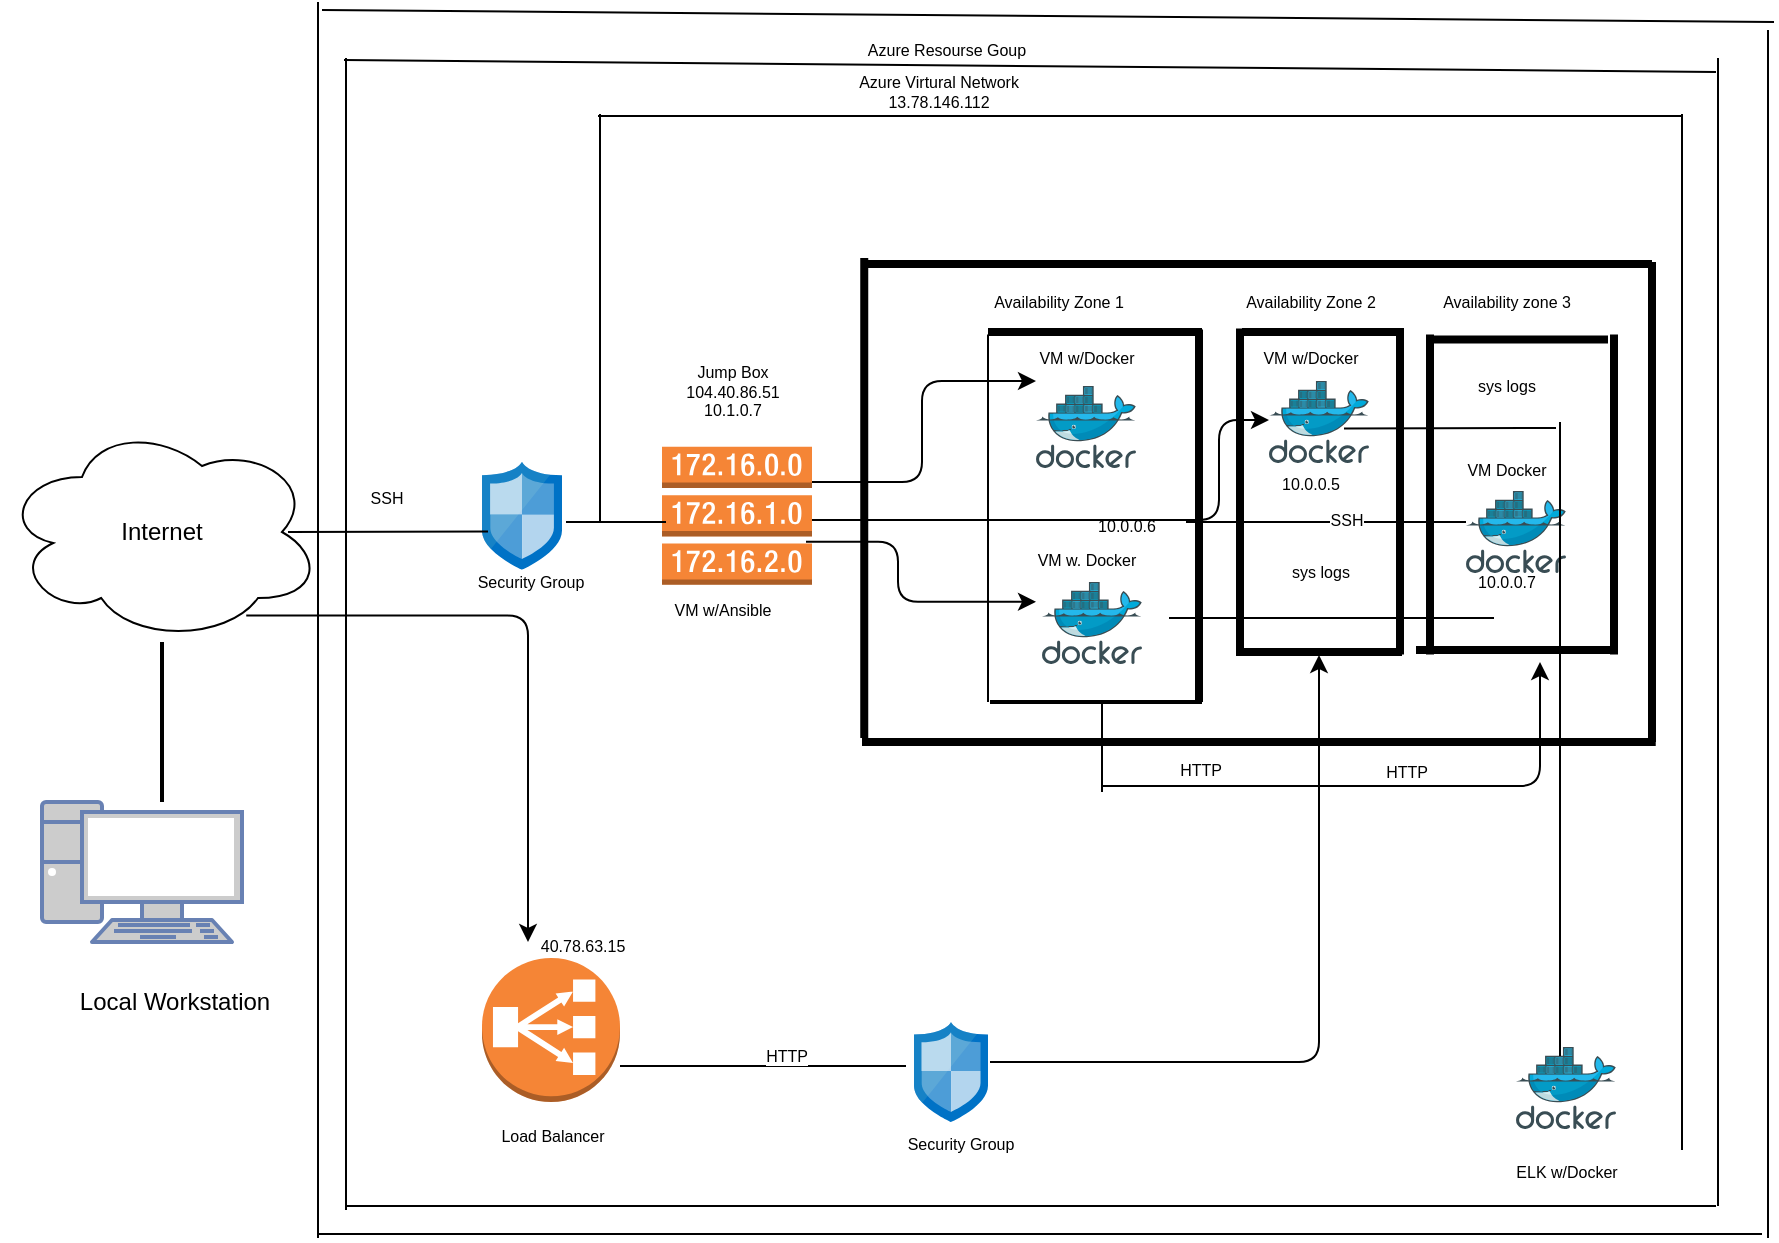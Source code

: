 <mxfile version="14.3.0" type="device"><diagram id="pgSCd7KB6wVw0I1o4CeG" name="Page-1"><mxGraphModel dx="1209" dy="675" grid="1" gridSize="14" guides="1" tooltips="1" connect="1" arrows="0" fold="1" page="1" pageScale="1" pageWidth="850" pageHeight="1100" math="0" shadow="0"><root><mxCell id="0"/><mxCell id="1" parent="0"/><mxCell id="0DG69HKm_x1NUi1ul__R-1" value="Internet" style="ellipse;shape=cloud;whiteSpace=wrap;html=1;" parent="1" vertex="1"><mxGeometry x="10" y="630" width="160" height="110" as="geometry"/></mxCell><mxCell id="0DG69HKm_x1NUi1ul__R-4" value="" style="fontColor=#0066CC;verticalAlign=top;verticalLabelPosition=bottom;labelPosition=center;align=center;html=1;outlineConnect=0;fillColor=#CCCCCC;strokeColor=#6881B3;gradientColor=none;gradientDirection=north;strokeWidth=2;shape=mxgraph.networks.pc;" parent="1" vertex="1"><mxGeometry x="30" y="820" width="100" height="70" as="geometry"/></mxCell><mxCell id="0DG69HKm_x1NUi1ul__R-7" value="" style="line;strokeWidth=2;direction=south;html=1;" parent="1" vertex="1"><mxGeometry x="85" y="740" width="10" height="80" as="geometry"/></mxCell><mxCell id="WFqKJ9DIv_ETRW2JvSTt-1" value="" style="outlineConnect=0;dashed=0;verticalLabelPosition=bottom;verticalAlign=top;align=center;html=1;shape=mxgraph.aws3.classic_load_balancer;fillColor=#F58536;gradientColor=none;" parent="1" vertex="1"><mxGeometry x="250" y="898" width="69" height="72" as="geometry"/></mxCell><mxCell id="WFqKJ9DIv_ETRW2JvSTt-3" value="Local Workstation" style="text;html=1;align=center;verticalAlign=middle;resizable=0;points=[];autosize=1;fontColor=#000000;" parent="1" vertex="1"><mxGeometry x="41" y="910" width="110" height="20" as="geometry"/></mxCell><mxCell id="WFqKJ9DIv_ETRW2JvSTt-5" value="" style="aspect=fixed;html=1;points=[];align=center;image;fontSize=12;image=img/lib/mscae/Docker.svg;" parent="1" vertex="1"><mxGeometry x="742" y="664.5" width="50" height="41" as="geometry"/></mxCell><mxCell id="WFqKJ9DIv_ETRW2JvSTt-6" value="" style="aspect=fixed;html=1;points=[];align=center;image;fontSize=12;image=img/lib/mscae/Docker.svg;rounded=0;" parent="1" vertex="1"><mxGeometry x="643.5" y="609.5" width="50" height="41" as="geometry"/></mxCell><mxCell id="WFqKJ9DIv_ETRW2JvSTt-7" value="" style="aspect=fixed;html=1;points=[];align=center;image;fontSize=12;image=img/lib/mscae/Docker.svg;rounded=0;" parent="1" vertex="1"><mxGeometry x="527" y="612" width="50" height="41" as="geometry"/></mxCell><mxCell id="WFqKJ9DIv_ETRW2JvSTt-8" value="" style="aspect=fixed;html=1;points=[];align=center;image;fontSize=12;image=img/lib/mscae/Docker.svg;rounded=0;" parent="1" vertex="1"><mxGeometry x="530" y="710" width="50" height="41" as="geometry"/></mxCell><mxCell id="WFqKJ9DIv_ETRW2JvSTt-9" value="" style="aspect=fixed;html=1;points=[];align=center;image;fontSize=12;image=img/lib/mscae/Docker.svg;rounded=0;" parent="1" vertex="1"><mxGeometry x="767" y="942.5" width="50" height="41" as="geometry"/></mxCell><mxCell id="WFqKJ9DIv_ETRW2JvSTt-10" value="" style="aspect=fixed;html=1;points=[];align=center;image;fontSize=12;image=img/lib/mscae/Network_Security_Groups_Classic.svg;rounded=0;" parent="1" vertex="1"><mxGeometry x="466" y="930" width="37" height="50" as="geometry"/></mxCell><mxCell id="WFqKJ9DIv_ETRW2JvSTt-11" value="" style="outlineConnect=0;dashed=0;verticalLabelPosition=bottom;verticalAlign=top;align=center;html=1;shape=mxgraph.aws3.route_table;fillColor=#F58536;gradientColor=none;rounded=0;" parent="1" vertex="1"><mxGeometry x="340" y="642.38" width="75" height="69" as="geometry"/></mxCell><mxCell id="WFqKJ9DIv_ETRW2JvSTt-25" value="" style="endArrow=none;html=1;fontColor=#000000;" parent="1" edge="1"><mxGeometry width="50" height="50" relative="1" as="geometry"><mxPoint x="292" y="680" as="sourcePoint"/><mxPoint x="342" y="680" as="targetPoint"/></mxGeometry></mxCell><mxCell id="WFqKJ9DIv_ETRW2JvSTt-34" value="" style="edgeStyle=elbowEdgeStyle;elbow=horizontal;endArrow=classic;html=1;fontColor=#000000;" parent="1" source="WFqKJ9DIv_ETRW2JvSTt-11" edge="1"><mxGeometry width="50" height="50" relative="1" as="geometry"><mxPoint x="467" y="659.5" as="sourcePoint"/><mxPoint x="527" y="609.5" as="targetPoint"/><Array as="points"><mxPoint x="470" y="660"/><mxPoint x="490" y="639.5"/></Array></mxGeometry></mxCell><mxCell id="WFqKJ9DIv_ETRW2JvSTt-40" value="" style="edgeStyle=elbowEdgeStyle;elbow=horizontal;endArrow=classic;html=1;fontColor=#000000;" parent="1" edge="1"><mxGeometry width="50" height="50" relative="1" as="geometry"><mxPoint x="412" y="689.9" as="sourcePoint"/><mxPoint x="527" y="719.9" as="targetPoint"/><Array as="points"><mxPoint x="458" y="658"/><mxPoint x="487" y="689.9"/><mxPoint x="477" y="689.9"/><mxPoint x="527" y="689.9"/></Array></mxGeometry></mxCell><mxCell id="WFqKJ9DIv_ETRW2JvSTt-45" value="" style="edgeStyle=segmentEdgeStyle;endArrow=classic;html=1;fontColor=#000000;exitX=0.782;exitY=0.88;exitDx=0;exitDy=0;exitPerimeter=0;" parent="1" edge="1"><mxGeometry width="50" height="50" relative="1" as="geometry"><mxPoint x="132.12" y="726.8" as="sourcePoint"/><mxPoint x="273" y="890" as="targetPoint"/></mxGeometry></mxCell><mxCell id="WFqKJ9DIv_ETRW2JvSTt-50" value="" style="line;strokeWidth=4;html=1;perimeter=backbonePerimeter;points=[];outlineConnect=0;rounded=0;fontSize=8;" parent="1" vertex="1"><mxGeometry x="510" y="580" width="100" height="10" as="geometry"/></mxCell><mxCell id="WFqKJ9DIv_ETRW2JvSTt-55" value="" style="line;strokeWidth=4;html=1;perimeter=backbonePerimeter;points=[];outlineConnect=0;rounded=0;fontSize=8;" parent="1" vertex="1"><mxGeometry x="503" y="580" width="103" height="10" as="geometry"/></mxCell><mxCell id="WFqKJ9DIv_ETRW2JvSTt-56" value="" style="line;strokeWidth=4;html=1;perimeter=backbonePerimeter;points=[];outlineConnect=0;rounded=0;fontSize=8;" parent="1" vertex="1"><mxGeometry x="560" y="583.75" width="40" height="2.5" as="geometry"/></mxCell><mxCell id="WFqKJ9DIv_ETRW2JvSTt-57" value="" style="line;strokeWidth=4;direction=south;html=1;perimeter=backbonePerimeter;points=[];outlineConnect=0;rounded=0;fontSize=8;" parent="1" vertex="1"><mxGeometry x="603.5" y="583.75" width="10" height="186.25" as="geometry"/></mxCell><mxCell id="WFqKJ9DIv_ETRW2JvSTt-64" value="" style="line;strokeWidth=4;direction=south;html=1;perimeter=backbonePerimeter;points=[];outlineConnect=0;rounded=0;fontSize=8;" parent="1" vertex="1"><mxGeometry x="624" y="583.25" width="10" height="160" as="geometry"/></mxCell><mxCell id="WFqKJ9DIv_ETRW2JvSTt-65" value="" style="line;strokeWidth=4;html=1;perimeter=backbonePerimeter;points=[];outlineConnect=0;rounded=0;fontSize=8;" parent="1" vertex="1"><mxGeometry x="627" y="740" width="83" height="10" as="geometry"/></mxCell><mxCell id="WFqKJ9DIv_ETRW2JvSTt-67" value="" style="line;strokeWidth=4;direction=south;html=1;perimeter=backbonePerimeter;points=[];outlineConnect=0;rounded=0;fontSize=8;" parent="1" vertex="1"><mxGeometry x="704" y="586.25" width="10" height="160" as="geometry"/></mxCell><mxCell id="WFqKJ9DIv_ETRW2JvSTt-72" value="" style="line;strokeWidth=4;html=1;perimeter=backbonePerimeter;points=[];outlineConnect=0;rounded=0;fontSize=8;" parent="1" vertex="1"><mxGeometry x="630" y="580" width="81" height="10" as="geometry"/></mxCell><mxCell id="WFqKJ9DIv_ETRW2JvSTt-73" value="" style="line;strokeWidth=4;html=1;perimeter=backbonePerimeter;points=[];outlineConnect=0;rounded=0;fontSize=8;" parent="1" vertex="1"><mxGeometry x="717" y="739" width="100" height="10" as="geometry"/></mxCell><mxCell id="WFqKJ9DIv_ETRW2JvSTt-74" value="" style="line;strokeWidth=4;direction=south;html=1;perimeter=backbonePerimeter;points=[];outlineConnect=0;rounded=0;fontSize=8;" parent="1" vertex="1"><mxGeometry x="719" y="586.25" width="10" height="160" as="geometry"/></mxCell><mxCell id="WFqKJ9DIv_ETRW2JvSTt-75" value="" style="line;strokeWidth=4;html=1;perimeter=backbonePerimeter;points=[];outlineConnect=0;rounded=0;fontSize=8;" parent="1" vertex="1"><mxGeometry x="722" y="583.75" width="91" height="10" as="geometry"/></mxCell><mxCell id="WFqKJ9DIv_ETRW2JvSTt-76" value="" style="line;strokeWidth=4;direction=south;html=1;perimeter=backbonePerimeter;points=[];outlineConnect=0;rounded=0;fontSize=8;" parent="1" vertex="1"><mxGeometry x="811" y="586.25" width="10" height="160" as="geometry"/></mxCell><mxCell id="WFqKJ9DIv_ETRW2JvSTt-80" value="" style="line;strokeWidth=4;html=1;perimeter=backbonePerimeter;points=[];outlineConnect=0;rounded=0;fontSize=8;" parent="1" vertex="1"><mxGeometry x="440" y="780" width="396.87" height="20" as="geometry"/></mxCell><mxCell id="WFqKJ9DIv_ETRW2JvSTt-81" value="" style="line;strokeWidth=4;direction=south;html=1;perimeter=backbonePerimeter;points=[];outlineConnect=0;rounded=0;fontSize=8;" parent="1" vertex="1"><mxGeometry x="830" y="550" width="10" height="240" as="geometry"/></mxCell><mxCell id="WFqKJ9DIv_ETRW2JvSTt-83" value="" style="line;strokeWidth=4;html=1;perimeter=backbonePerimeter;points=[];outlineConnect=0;rounded=0;fontSize=8;" parent="1" vertex="1"><mxGeometry x="440" y="546" width="395" height="10" as="geometry"/></mxCell><mxCell id="WFqKJ9DIv_ETRW2JvSTt-2" value="" style="aspect=fixed;html=1;points=[];align=center;image;fontSize=12;image=img/lib/mscae/Network_Security_Groups_Classic.svg;" parent="1" vertex="1"><mxGeometry x="250" y="649.85" width="40" height="54.05" as="geometry"/></mxCell><mxCell id="WFqKJ9DIv_ETRW2JvSTt-86" value="" style="endArrow=none;html=1;fontSize=8;fontColor=#000000;" parent="1" edge="1"><mxGeometry width="50" height="50" relative="1" as="geometry"><mxPoint x="153" y="685" as="sourcePoint"/><mxPoint x="253" y="684.729" as="targetPoint"/></mxGeometry></mxCell><mxCell id="WFqKJ9DIv_ETRW2JvSTt-47" value="" style="line;strokeWidth=4;direction=south;html=1;perimeter=backbonePerimeter;points=[];outlineConnect=0;rounded=0;fontSize=8;" parent="1" vertex="1"><mxGeometry x="433" y="548" width="16.25" height="240" as="geometry"/></mxCell><mxCell id="WFqKJ9DIv_ETRW2JvSTt-103" value="" style="endArrow=none;html=1;fontSize=8;fontColor=#000000;" parent="1" edge="1"><mxGeometry width="50" height="50" relative="1" as="geometry"><mxPoint x="309" y="680" as="sourcePoint"/><mxPoint x="309" y="476" as="targetPoint"/></mxGeometry></mxCell><mxCell id="WFqKJ9DIv_ETRW2JvSTt-104" value="" style="endArrow=none;html=1;fontSize=8;fontColor=#000000;" parent="1" edge="1"><mxGeometry width="50" height="50" relative="1" as="geometry"><mxPoint x="503" y="770" as="sourcePoint"/><mxPoint x="503" y="586.25" as="targetPoint"/></mxGeometry></mxCell><mxCell id="WFqKJ9DIv_ETRW2JvSTt-108" value="" style="shape=link;html=1;fontSize=8;fontColor=#000000;align=center;width=-1;" parent="1" edge="1"><mxGeometry width="100" relative="1" as="geometry"><mxPoint x="504" y="770" as="sourcePoint"/><mxPoint x="610" y="770" as="targetPoint"/></mxGeometry></mxCell><mxCell id="WFqKJ9DIv_ETRW2JvSTt-277" value="" style="endArrow=none;html=1;fontSize=8;fontColor=#000000;align=center;" parent="1" edge="1"><mxGeometry width="50" height="50" relative="1" as="geometry"><mxPoint x="523" y="477" as="sourcePoint"/><mxPoint x="850" y="477" as="targetPoint"/></mxGeometry></mxCell><mxCell id="WFqKJ9DIv_ETRW2JvSTt-278" value="" style="endArrow=none;html=1;fontSize=8;fontColor=#000000;align=center;" parent="1" edge="1"><mxGeometry width="50" height="50" relative="1" as="geometry"><mxPoint x="850" y="994" as="sourcePoint"/><mxPoint x="850" y="476" as="targetPoint"/></mxGeometry></mxCell><mxCell id="WFqKJ9DIv_ETRW2JvSTt-279" value="" style="endArrow=none;html=1;fontSize=8;fontColor=#000000;align=center;exitX=1;exitY=0.75;exitDx=0;exitDy=0;exitPerimeter=0;" parent="1" source="WFqKJ9DIv_ETRW2JvSTt-1" edge="1"><mxGeometry width="50" height="50" relative="1" as="geometry"><mxPoint x="319" y="940" as="sourcePoint"/><mxPoint x="462" y="952" as="targetPoint"/></mxGeometry></mxCell><mxCell id="WFqKJ9DIv_ETRW2JvSTt-329" value="HTTP" style="edgeLabel;html=1;align=center;verticalAlign=middle;resizable=0;points=[];fontSize=8;" parent="WFqKJ9DIv_ETRW2JvSTt-279" vertex="1" connectable="0"><mxGeometry x="0.153" y="5" relative="1" as="geometry"><mxPoint as="offset"/></mxGeometry></mxCell><mxCell id="WFqKJ9DIv_ETRW2JvSTt-280" value="" style="edgeStyle=segmentEdgeStyle;endArrow=classic;html=1;fontSize=8;fontColor=#000000;align=center;" parent="1" target="WFqKJ9DIv_ETRW2JvSTt-65" edge="1"><mxGeometry width="50" height="50" relative="1" as="geometry"><mxPoint x="504" y="950" as="sourcePoint"/><mxPoint x="684" y="760.47" as="targetPoint"/></mxGeometry></mxCell><mxCell id="WFqKJ9DIv_ETRW2JvSTt-283" value="" style="edgeStyle=segmentEdgeStyle;endArrow=classic;html=1;fontSize=8;fontColor=#000000;align=center;" parent="1" edge="1"><mxGeometry width="50" height="50" relative="1" as="geometry"><mxPoint x="560" y="812" as="sourcePoint"/><mxPoint x="779" y="750" as="targetPoint"/></mxGeometry></mxCell><mxCell id="WFqKJ9DIv_ETRW2JvSTt-323" value="HTTP" style="edgeLabel;html=1;align=center;verticalAlign=middle;resizable=0;points=[];fontSize=8;" parent="WFqKJ9DIv_ETRW2JvSTt-283" vertex="1" connectable="0"><mxGeometry x="-0.651" y="8" relative="1" as="geometry"><mxPoint as="offset"/></mxGeometry></mxCell><mxCell id="WFqKJ9DIv_ETRW2JvSTt-324" value="HTTP" style="edgeLabel;html=1;align=center;verticalAlign=middle;resizable=0;points=[];fontSize=8;" parent="WFqKJ9DIv_ETRW2JvSTt-283" vertex="1" connectable="0"><mxGeometry x="0.082" y="7" relative="1" as="geometry"><mxPoint as="offset"/></mxGeometry></mxCell><mxCell id="WFqKJ9DIv_ETRW2JvSTt-284" value="" style="endArrow=none;html=1;fontSize=8;fontColor=#000000;align=center;" parent="1" edge="1"><mxGeometry width="50" height="50" relative="1" as="geometry"><mxPoint x="560" y="815" as="sourcePoint"/><mxPoint x="560" y="770" as="targetPoint"/></mxGeometry></mxCell><mxCell id="WFqKJ9DIv_ETRW2JvSTt-287" value="" style="edgeStyle=elbowEdgeStyle;elbow=horizontal;endArrow=classic;html=1;fontSize=8;fontColor=#000000;align=center;" parent="1" edge="1"><mxGeometry width="50" height="50" relative="1" as="geometry"><mxPoint x="593.5" y="679" as="sourcePoint"/><mxPoint x="643.5" y="629" as="targetPoint"/></mxGeometry></mxCell><mxCell id="WFqKJ9DIv_ETRW2JvSTt-288" value="" style="endArrow=none;html=1;fontSize=8;fontColor=#000000;align=center;" parent="1" edge="1"><mxGeometry width="50" height="50" relative="1" as="geometry"><mxPoint x="168" y="959" as="sourcePoint"/><mxPoint x="168" y="420" as="targetPoint"/></mxGeometry></mxCell><mxCell id="WFqKJ9DIv_ETRW2JvSTt-291" value="" style="endArrow=none;html=1;fontSize=8;fontColor=#000000;align=center;" parent="1" edge="1"><mxGeometry width="50" height="50" relative="1" as="geometry"><mxPoint x="170" y="424" as="sourcePoint"/><mxPoint x="896" y="430" as="targetPoint"/></mxGeometry></mxCell><mxCell id="WFqKJ9DIv_ETRW2JvSTt-292" value="" style="endArrow=none;html=1;fontSize=8;fontColor=#000000;align=center;" parent="1" edge="1"><mxGeometry width="50" height="50" relative="1" as="geometry"><mxPoint x="893" y="1038" as="sourcePoint"/><mxPoint x="893" y="434" as="targetPoint"/></mxGeometry></mxCell><mxCell id="WFqKJ9DIv_ETRW2JvSTt-293" value="" style="endArrow=none;html=1;fontSize=8;fontColor=#000000;align=center;" parent="1" edge="1"><mxGeometry width="50" height="50" relative="1" as="geometry"><mxPoint x="168" y="1036" as="sourcePoint"/><mxPoint x="890" y="1036" as="targetPoint"/></mxGeometry></mxCell><mxCell id="WFqKJ9DIv_ETRW2JvSTt-294" value="" style="endArrow=none;html=1;fontSize=8;fontColor=#000000;align=center;" parent="1" edge="1"><mxGeometry width="50" height="50" relative="1" as="geometry"><mxPoint x="168" y="1038" as="sourcePoint"/><mxPoint x="168" y="946" as="targetPoint"/></mxGeometry></mxCell><mxCell id="WFqKJ9DIv_ETRW2JvSTt-297" value="" style="endArrow=none;html=1;fontSize=8;fontColor=#000000;align=center;" parent="1" edge="1"><mxGeometry width="50" height="50" relative="1" as="geometry"><mxPoint x="182" y="1024" as="sourcePoint"/><mxPoint x="182" y="448" as="targetPoint"/></mxGeometry></mxCell><mxCell id="WFqKJ9DIv_ETRW2JvSTt-299" value="" style="endArrow=none;html=1;fontSize=8;fontColor=#000000;align=center;" parent="1" edge="1"><mxGeometry width="50" height="50" relative="1" as="geometry"><mxPoint x="181" y="449" as="sourcePoint"/><mxPoint x="867" y="455" as="targetPoint"/></mxGeometry></mxCell><mxCell id="WFqKJ9DIv_ETRW2JvSTt-300" value="" style="endArrow=none;html=1;fontSize=8;fontColor=#000000;align=center;" parent="1" edge="1"><mxGeometry width="50" height="50" relative="1" as="geometry"><mxPoint x="868" y="1022" as="sourcePoint"/><mxPoint x="868" y="448" as="targetPoint"/></mxGeometry></mxCell><mxCell id="WFqKJ9DIv_ETRW2JvSTt-301" value="" style="endArrow=none;html=1;fontSize=8;fontColor=#000000;align=center;" parent="1" edge="1"><mxGeometry width="50" height="50" relative="1" as="geometry"><mxPoint x="182" y="1022" as="sourcePoint"/><mxPoint x="867" y="1022" as="targetPoint"/></mxGeometry></mxCell><mxCell id="WFqKJ9DIv_ETRW2JvSTt-302" value="SSH" style="text;html=1;align=center;verticalAlign=middle;resizable=0;points=[];autosize=1;fontSize=8;" parent="1" vertex="1"><mxGeometry x="181" y="661" width="42" height="14" as="geometry"/></mxCell><mxCell id="WFqKJ9DIv_ETRW2JvSTt-303" value="Security Group" style="text;html=1;align=center;verticalAlign=middle;resizable=0;points=[];autosize=1;fontSize=8;" parent="1" vertex="1"><mxGeometry x="239" y="703" width="70" height="14" as="geometry"/></mxCell><mxCell id="WFqKJ9DIv_ETRW2JvSTt-304" value="Jump Box&lt;br&gt;104.40.86.51&lt;br&gt;10.1.0.7" style="text;html=1;align=center;verticalAlign=middle;resizable=0;points=[];autosize=1;fontSize=8;" parent="1" vertex="1"><mxGeometry x="340" y="593.75" width="70" height="42" as="geometry"/></mxCell><mxCell id="WFqKJ9DIv_ETRW2JvSTt-305" value="VM w/Ansible" style="text;html=1;align=center;verticalAlign=middle;resizable=0;points=[];autosize=1;fontSize=8;" parent="1" vertex="1"><mxGeometry x="335" y="717" width="70" height="14" as="geometry"/></mxCell><mxCell id="WFqKJ9DIv_ETRW2JvSTt-306" value="Availability Zone 1" style="text;html=1;align=center;verticalAlign=middle;resizable=0;points=[];autosize=1;fontSize=8;" parent="1" vertex="1"><mxGeometry x="496" y="563" width="84" height="14" as="geometry"/></mxCell><mxCell id="WFqKJ9DIv_ETRW2JvSTt-307" value="Availability Zone 2" style="text;html=1;align=center;verticalAlign=middle;resizable=0;points=[];autosize=1;fontSize=8;" parent="1" vertex="1"><mxGeometry x="622" y="563" width="84" height="14" as="geometry"/></mxCell><mxCell id="WFqKJ9DIv_ETRW2JvSTt-308" value="Availability zone 3" style="text;html=1;align=center;verticalAlign=middle;resizable=0;points=[];autosize=1;fontSize=8;" parent="1" vertex="1"><mxGeometry x="720" y="563" width="84" height="14" as="geometry"/></mxCell><mxCell id="WFqKJ9DIv_ETRW2JvSTt-309" value="Azure Resourse Goup" style="text;html=1;align=center;verticalAlign=middle;resizable=0;points=[];autosize=1;fontSize=8;" parent="1" vertex="1"><mxGeometry x="433" y="437" width="98" height="14" as="geometry"/></mxCell><mxCell id="WFqKJ9DIv_ETRW2JvSTt-310" value="Azure Virtural Network&lt;br&gt;13.78.146.112" style="text;html=1;align=center;verticalAlign=middle;resizable=0;points=[];autosize=1;fontSize=8;" parent="1" vertex="1"><mxGeometry x="429" y="451" width="98" height="28" as="geometry"/></mxCell><mxCell id="WFqKJ9DIv_ETRW2JvSTt-311" value="" style="endArrow=none;html=1;fontSize=8;fontColor=#000000;align=center;" parent="1" edge="1"><mxGeometry width="50" height="50" relative="1" as="geometry"><mxPoint x="308" y="477" as="sourcePoint"/><mxPoint x="532" y="477" as="targetPoint"/></mxGeometry></mxCell><mxCell id="WFqKJ9DIv_ETRW2JvSTt-312" value="VM w/Docker" style="text;html=1;align=center;verticalAlign=middle;resizable=0;points=[];autosize=1;fontSize=8;" parent="1" vertex="1"><mxGeometry x="517" y="591" width="70" height="14" as="geometry"/></mxCell><mxCell id="WFqKJ9DIv_ETRW2JvSTt-313" value="VM w/Docker" style="text;html=1;align=center;verticalAlign=middle;resizable=0;points=[];autosize=1;fontSize=8;" parent="1" vertex="1"><mxGeometry x="629" y="591" width="70" height="14" as="geometry"/></mxCell><mxCell id="WFqKJ9DIv_ETRW2JvSTt-314" value="sys logs" style="text;html=1;align=center;verticalAlign=middle;resizable=0;points=[];autosize=1;fontSize=8;" parent="1" vertex="1"><mxGeometry x="734" y="605" width="56" height="14" as="geometry"/></mxCell><mxCell id="WFqKJ9DIv_ETRW2JvSTt-315" value="VM Docker" style="text;html=1;align=center;verticalAlign=middle;resizable=0;points=[];autosize=1;fontSize=8;" parent="1" vertex="1"><mxGeometry x="734" y="647" width="56" height="14" as="geometry"/></mxCell><mxCell id="WFqKJ9DIv_ETRW2JvSTt-316" value="" style="endArrow=none;html=1;fontSize=8;fontColor=#000000;align=center;" parent="1" edge="1"><mxGeometry width="50" height="50" relative="1" as="geometry"><mxPoint x="681" y="633.25" as="sourcePoint"/><mxPoint x="787" y="633" as="targetPoint"/></mxGeometry></mxCell><mxCell id="WFqKJ9DIv_ETRW2JvSTt-317" value="10.0.0.7" style="text;html=1;align=center;verticalAlign=middle;resizable=0;points=[];autosize=1;fontSize=8;" parent="1" vertex="1"><mxGeometry x="734" y="703" width="56" height="14" as="geometry"/></mxCell><mxCell id="WFqKJ9DIv_ETRW2JvSTt-318" value="" style="endArrow=none;html=1;fontSize=8;fontColor=#000000;align=center;" parent="1" edge="1"><mxGeometry width="50" height="50" relative="1" as="geometry"><mxPoint x="593.5" y="728" as="sourcePoint"/><mxPoint x="756" y="728" as="targetPoint"/></mxGeometry></mxCell><mxCell id="WFqKJ9DIv_ETRW2JvSTt-319" value="sys logs" style="text;html=1;align=center;verticalAlign=middle;resizable=0;points=[];autosize=1;fontSize=8;" parent="1" vertex="1"><mxGeometry x="640.5" y="697.9" width="56" height="14" as="geometry"/></mxCell><mxCell id="WFqKJ9DIv_ETRW2JvSTt-320" value="10.0.0.6" style="text;html=1;align=center;verticalAlign=middle;resizable=0;points=[];autosize=1;fontSize=8;" parent="1" vertex="1"><mxGeometry x="544" y="675.25" width="56" height="14" as="geometry"/></mxCell><mxCell id="WFqKJ9DIv_ETRW2JvSTt-321" value="10.0.0.5" style="text;html=1;align=center;verticalAlign=middle;resizable=0;points=[];autosize=1;fontSize=8;" parent="1" vertex="1"><mxGeometry x="636" y="654" width="56" height="14" as="geometry"/></mxCell><mxCell id="WFqKJ9DIv_ETRW2JvSTt-325" value="VM w. Docker" style="text;html=1;align=center;verticalAlign=middle;resizable=0;points=[];autosize=1;fontSize=8;" parent="1" vertex="1"><mxGeometry x="517" y="691.5" width="70" height="14" as="geometry"/></mxCell><mxCell id="WFqKJ9DIv_ETRW2JvSTt-327" value="Security Group" style="text;html=1;align=center;verticalAlign=middle;resizable=0;points=[];autosize=1;fontSize=8;" parent="1" vertex="1"><mxGeometry x="454" y="983.5" width="70" height="14" as="geometry"/></mxCell><mxCell id="WFqKJ9DIv_ETRW2JvSTt-328" value="ELK w/Docker" style="text;html=1;align=center;verticalAlign=middle;resizable=0;points=[];autosize=1;fontSize=8;" parent="1" vertex="1"><mxGeometry x="757" y="997.5" width="70" height="14" as="geometry"/></mxCell><mxCell id="WFqKJ9DIv_ETRW2JvSTt-330" value="Load Balancer" style="text;html=1;align=center;verticalAlign=middle;resizable=0;points=[];autosize=1;fontSize=8;" parent="1" vertex="1"><mxGeometry x="250" y="980" width="70" height="14" as="geometry"/></mxCell><mxCell id="WFqKJ9DIv_ETRW2JvSTt-332" value="40.78.63.15" style="text;html=1;align=center;verticalAlign=middle;resizable=0;points=[];autosize=1;fontSize=8;" parent="1" vertex="1"><mxGeometry x="265" y="885" width="70" height="14" as="geometry"/></mxCell><mxCell id="WFqKJ9DIv_ETRW2JvSTt-333" value="" style="endArrow=none;html=1;fontSize=8;fontColor=#000000;align=center;" parent="1" edge="1"><mxGeometry width="50" height="50" relative="1" as="geometry"><mxPoint x="789" y="947" as="sourcePoint"/><mxPoint x="789" y="630" as="targetPoint"/></mxGeometry></mxCell><mxCell id="WFqKJ9DIv_ETRW2JvSTt-336" value="" style="endArrow=none;html=1;fontSize=8;fontColor=#000000;align=center;" parent="1" edge="1"><mxGeometry width="50" height="50" relative="1" as="geometry"><mxPoint x="602" y="680" as="sourcePoint"/><mxPoint x="742" y="680" as="targetPoint"/><Array as="points"><mxPoint x="672" y="680"/></Array></mxGeometry></mxCell><mxCell id="ed4Z_f2WI7EYxhDa1IcG-1" value="SSH" style="edgeLabel;html=1;align=center;verticalAlign=middle;resizable=0;points=[];fontSize=8;" parent="WFqKJ9DIv_ETRW2JvSTt-336" vertex="1" connectable="0"><mxGeometry x="0.14" y="1" relative="1" as="geometry"><mxPoint as="offset"/></mxGeometry></mxCell><mxCell id="WFqKJ9DIv_ETRW2JvSTt-340" value="" style="endArrow=none;html=1;fontSize=8;fontColor=#000000;align=center;" parent="1" edge="1"><mxGeometry width="50" height="50" relative="1" as="geometry"><mxPoint x="415" y="679" as="sourcePoint"/><mxPoint x="602" y="679" as="targetPoint"/></mxGeometry></mxCell></root></mxGraphModel></diagram></mxfile>